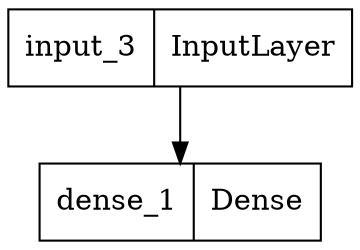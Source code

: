 digraph G {
	graph [bb="0,0,136.97,110",
		concentrate=True,
		dpi=96,
		rankdir=TB
	];
	node [label="\N",
		shape=record
	];
	140514030013024	[height=0.51389,
		label="input_3|InputLayer",
		pos="68.486,91.5",
		rects="0,73.5,58.779,109.5 58.779,73.5,136.97,109.5",
		width=1.9024];
	140514021534496	[height=0.51389,
		label="dense_1|Dense",
		pos="68.486,18.5",
		rects="12.055,0.5,73.931,36.5 73.931,0.5,124.92,36.5",
		width=1.5675];
	140514030013024 -> 140514021534496	[pos="e,68.486,36.529 68.486,73.313 68.486,65.289 68.486,55.547 68.486,46.569"];
}
